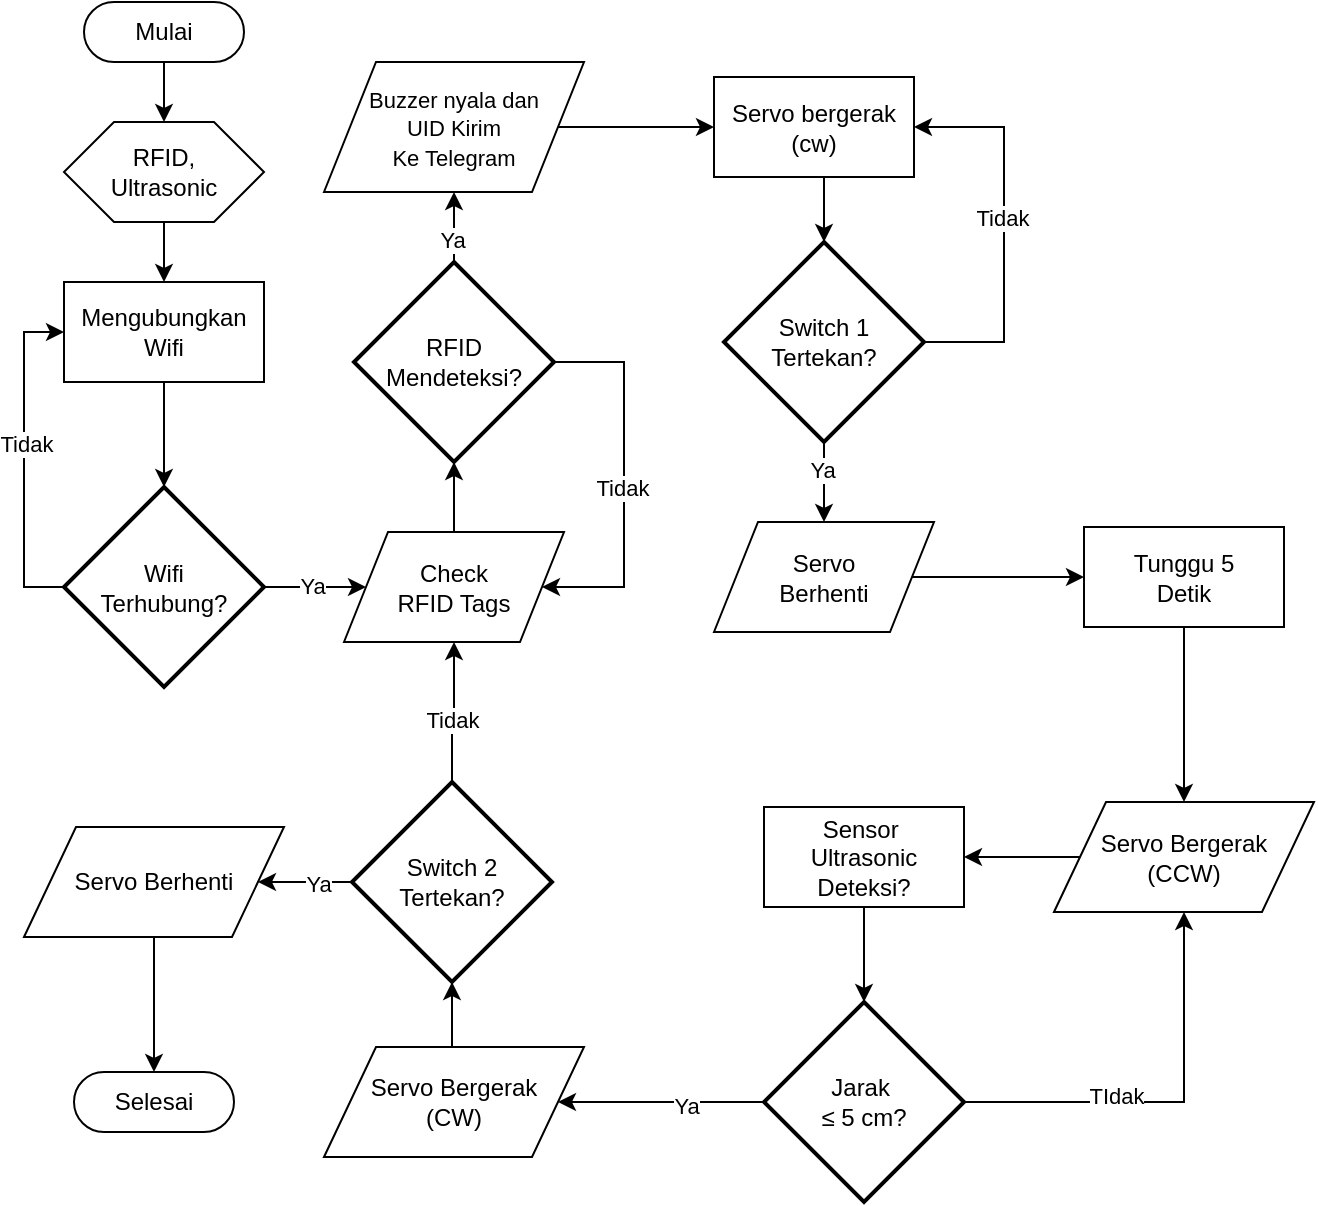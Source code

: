 <mxfile version="24.7.6">
  <diagram name="Halaman-1" id="CArCHthQXgdJU9u5TuaJ">
    <mxGraphModel grid="1" page="1" gridSize="10" guides="1" tooltips="1" connect="1" arrows="1" fold="1" pageScale="1" pageWidth="827" pageHeight="1169" math="0" shadow="0">
      <root>
        <mxCell id="0" />
        <mxCell id="1" parent="0" />
        <mxCell id="ACdmltPTw336xNPnN_Sd-6" style="edgeStyle=orthogonalEdgeStyle;rounded=0;orthogonalLoop=1;jettySize=auto;html=1;exitX=0.5;exitY=0.5;exitDx=0;exitDy=15;exitPerimeter=0;entryX=0.5;entryY=0;entryDx=0;entryDy=0;" edge="1" parent="1" source="ACdmltPTw336xNPnN_Sd-2" target="ACdmltPTw336xNPnN_Sd-5">
          <mxGeometry relative="1" as="geometry" />
        </mxCell>
        <mxCell id="ACdmltPTw336xNPnN_Sd-2" value="Mulai" style="html=1;dashed=0;whiteSpace=wrap;shape=mxgraph.dfd.start" vertex="1" parent="1">
          <mxGeometry x="110" y="160" width="80" height="30" as="geometry" />
        </mxCell>
        <mxCell id="ACdmltPTw336xNPnN_Sd-8" style="edgeStyle=orthogonalEdgeStyle;rounded=0;orthogonalLoop=1;jettySize=auto;html=1;exitX=0;exitY=0.5;exitDx=0;exitDy=0;exitPerimeter=0;entryX=0;entryY=0.5;entryDx=0;entryDy=0;" edge="1" parent="1" source="ACdmltPTw336xNPnN_Sd-3" target="ACdmltPTw336xNPnN_Sd-7">
          <mxGeometry relative="1" as="geometry" />
        </mxCell>
        <mxCell id="ACdmltPTw336xNPnN_Sd-11" value="Tidak" style="edgeLabel;html=1;align=center;verticalAlign=middle;resizable=0;points=[];" connectable="0" vertex="1" parent="ACdmltPTw336xNPnN_Sd-8">
          <mxGeometry x="0.09" y="-1" relative="1" as="geometry">
            <mxPoint as="offset" />
          </mxGeometry>
        </mxCell>
        <mxCell id="ACdmltPTw336xNPnN_Sd-14" style="edgeStyle=orthogonalEdgeStyle;rounded=0;orthogonalLoop=1;jettySize=auto;html=1;exitX=1;exitY=0.5;exitDx=0;exitDy=0;exitPerimeter=0;entryX=0;entryY=0.5;entryDx=0;entryDy=0;" edge="1" parent="1" source="ACdmltPTw336xNPnN_Sd-3" target="ACdmltPTw336xNPnN_Sd-13">
          <mxGeometry relative="1" as="geometry">
            <mxPoint x="220" y="430" as="targetPoint" />
          </mxGeometry>
        </mxCell>
        <mxCell id="ACdmltPTw336xNPnN_Sd-71" value="Ya" style="edgeLabel;html=1;align=center;verticalAlign=middle;resizable=0;points=[];" connectable="0" vertex="1" parent="ACdmltPTw336xNPnN_Sd-14">
          <mxGeometry x="-0.073" y="1" relative="1" as="geometry">
            <mxPoint as="offset" />
          </mxGeometry>
        </mxCell>
        <mxCell id="ACdmltPTw336xNPnN_Sd-3" value="Wifi&lt;div&gt;Terhubung?&lt;/div&gt;" style="strokeWidth=2;html=1;shape=mxgraph.flowchart.decision;whiteSpace=wrap;" vertex="1" parent="1">
          <mxGeometry x="100" y="402.5" width="100" height="100" as="geometry" />
        </mxCell>
        <mxCell id="ACdmltPTw336xNPnN_Sd-9" style="edgeStyle=orthogonalEdgeStyle;rounded=0;orthogonalLoop=1;jettySize=auto;html=1;exitX=0.5;exitY=1;exitDx=0;exitDy=0;entryX=0.5;entryY=0;entryDx=0;entryDy=0;" edge="1" parent="1" source="ACdmltPTw336xNPnN_Sd-5" target="ACdmltPTw336xNPnN_Sd-7">
          <mxGeometry relative="1" as="geometry" />
        </mxCell>
        <mxCell id="ACdmltPTw336xNPnN_Sd-5" value="RFID,&lt;div&gt;Ultrasonic&lt;/div&gt;" style="shape=hexagon;perimeter=hexagonPerimeter2;whiteSpace=wrap;html=1;size=0.25" vertex="1" parent="1">
          <mxGeometry x="100" y="220" width="100" height="50" as="geometry" />
        </mxCell>
        <mxCell id="ACdmltPTw336xNPnN_Sd-7" value="Mengubungkan&lt;div&gt;Wifi&lt;/div&gt;" style="html=1;dashed=0;whiteSpace=wrap;" vertex="1" parent="1">
          <mxGeometry x="100" y="300" width="100" height="50" as="geometry" />
        </mxCell>
        <mxCell id="ACdmltPTw336xNPnN_Sd-10" style="edgeStyle=orthogonalEdgeStyle;rounded=0;orthogonalLoop=1;jettySize=auto;html=1;exitX=0.5;exitY=1;exitDx=0;exitDy=0;entryX=0.5;entryY=0;entryDx=0;entryDy=0;entryPerimeter=0;" edge="1" parent="1" source="ACdmltPTw336xNPnN_Sd-7" target="ACdmltPTw336xNPnN_Sd-3">
          <mxGeometry relative="1" as="geometry" />
        </mxCell>
        <mxCell id="ACdmltPTw336xNPnN_Sd-13" value="Check&lt;div&gt;RFID Tags&lt;/div&gt;" style="shape=parallelogram;perimeter=parallelogramPerimeter;whiteSpace=wrap;html=1;dashed=0;" vertex="1" parent="1">
          <mxGeometry x="240" y="425" width="110" height="55" as="geometry" />
        </mxCell>
        <mxCell id="ACdmltPTw336xNPnN_Sd-21" style="edgeStyle=orthogonalEdgeStyle;rounded=0;orthogonalLoop=1;jettySize=auto;html=1;exitX=1;exitY=0.5;exitDx=0;exitDy=0;exitPerimeter=0;entryX=1;entryY=0.5;entryDx=0;entryDy=0;" edge="1" parent="1" source="ACdmltPTw336xNPnN_Sd-17" target="ACdmltPTw336xNPnN_Sd-13">
          <mxGeometry relative="1" as="geometry">
            <mxPoint x="390" y="450" as="targetPoint" />
            <Array as="points">
              <mxPoint x="380" y="340" />
              <mxPoint x="380" y="453" />
            </Array>
          </mxGeometry>
        </mxCell>
        <mxCell id="ACdmltPTw336xNPnN_Sd-22" value="Tidak" style="edgeLabel;html=1;align=center;verticalAlign=middle;resizable=0;points=[];" connectable="0" vertex="1" parent="ACdmltPTw336xNPnN_Sd-21">
          <mxGeometry x="0.04" y="-1" relative="1" as="geometry">
            <mxPoint as="offset" />
          </mxGeometry>
        </mxCell>
        <mxCell id="ACdmltPTw336xNPnN_Sd-26" style="edgeStyle=orthogonalEdgeStyle;rounded=0;orthogonalLoop=1;jettySize=auto;html=1;exitX=0.5;exitY=0;exitDx=0;exitDy=0;exitPerimeter=0;entryX=0.5;entryY=1;entryDx=0;entryDy=0;" edge="1" parent="1" source="ACdmltPTw336xNPnN_Sd-17" target="ACdmltPTw336xNPnN_Sd-25">
          <mxGeometry relative="1" as="geometry" />
        </mxCell>
        <mxCell id="ACdmltPTw336xNPnN_Sd-72" value="Ya" style="edgeLabel;html=1;align=center;verticalAlign=middle;resizable=0;points=[];" connectable="0" vertex="1" parent="ACdmltPTw336xNPnN_Sd-26">
          <mxGeometry x="-0.292" y="1" relative="1" as="geometry">
            <mxPoint y="1" as="offset" />
          </mxGeometry>
        </mxCell>
        <mxCell id="ACdmltPTw336xNPnN_Sd-17" value="RFID&lt;div&gt;Mendeteksi?&lt;/div&gt;" style="strokeWidth=2;html=1;shape=mxgraph.flowchart.decision;whiteSpace=wrap;" vertex="1" parent="1">
          <mxGeometry x="245" y="290" width="100" height="100" as="geometry" />
        </mxCell>
        <mxCell id="ACdmltPTw336xNPnN_Sd-18" style="edgeStyle=orthogonalEdgeStyle;rounded=0;orthogonalLoop=1;jettySize=auto;html=1;exitX=0.5;exitY=0;exitDx=0;exitDy=0;entryX=0.5;entryY=1;entryDx=0;entryDy=0;entryPerimeter=0;" edge="1" parent="1" source="ACdmltPTw336xNPnN_Sd-13" target="ACdmltPTw336xNPnN_Sd-17">
          <mxGeometry relative="1" as="geometry" />
        </mxCell>
        <mxCell id="ACdmltPTw336xNPnN_Sd-29" style="edgeStyle=orthogonalEdgeStyle;rounded=0;orthogonalLoop=1;jettySize=auto;html=1;exitX=1;exitY=0.5;exitDx=0;exitDy=0;entryX=0;entryY=0.5;entryDx=0;entryDy=0;" edge="1" parent="1" source="ACdmltPTw336xNPnN_Sd-25" target="ACdmltPTw336xNPnN_Sd-28">
          <mxGeometry relative="1" as="geometry" />
        </mxCell>
        <mxCell id="ACdmltPTw336xNPnN_Sd-25" value="&lt;font style=&quot;font-size: 11px;&quot;&gt;Buzzer nyala dan&lt;/font&gt;&lt;div&gt;&lt;font style=&quot;font-size: 11px;&quot;&gt;UID Kirim&lt;/font&gt;&lt;div&gt;&lt;font style=&quot;font-size: 11px;&quot;&gt;Ke Telegram&lt;/font&gt;&lt;/div&gt;&lt;/div&gt;" style="shape=parallelogram;perimeter=parallelogramPerimeter;whiteSpace=wrap;html=1;dashed=0;" vertex="1" parent="1">
          <mxGeometry x="230" y="190" width="130" height="65" as="geometry" />
        </mxCell>
        <mxCell id="ACdmltPTw336xNPnN_Sd-28" value="Servo bergerak&lt;div&gt;(cw)&lt;/div&gt;" style="html=1;dashed=0;whiteSpace=wrap;" vertex="1" parent="1">
          <mxGeometry x="425" y="197.5" width="100" height="50" as="geometry" />
        </mxCell>
        <mxCell id="ACdmltPTw336xNPnN_Sd-35" style="edgeStyle=orthogonalEdgeStyle;rounded=0;orthogonalLoop=1;jettySize=auto;html=1;exitX=0.5;exitY=1;exitDx=0;exitDy=0;exitPerimeter=0;entryX=0.5;entryY=0;entryDx=0;entryDy=0;" edge="1" parent="1" source="ACdmltPTw336xNPnN_Sd-30" target="ACdmltPTw336xNPnN_Sd-34">
          <mxGeometry relative="1" as="geometry" />
        </mxCell>
        <mxCell id="ACdmltPTw336xNPnN_Sd-36" value="Ya" style="edgeLabel;html=1;align=center;verticalAlign=middle;resizable=0;points=[];" connectable="0" vertex="1" parent="ACdmltPTw336xNPnN_Sd-35">
          <mxGeometry x="-0.3" y="-1" relative="1" as="geometry">
            <mxPoint as="offset" />
          </mxGeometry>
        </mxCell>
        <mxCell id="ACdmltPTw336xNPnN_Sd-37" style="edgeStyle=orthogonalEdgeStyle;rounded=0;orthogonalLoop=1;jettySize=auto;html=1;exitX=1;exitY=0.5;exitDx=0;exitDy=0;exitPerimeter=0;entryX=1;entryY=0.5;entryDx=0;entryDy=0;" edge="1" parent="1" source="ACdmltPTw336xNPnN_Sd-30" target="ACdmltPTw336xNPnN_Sd-28">
          <mxGeometry relative="1" as="geometry">
            <Array as="points">
              <mxPoint x="570" y="330" />
              <mxPoint x="570" y="223" />
            </Array>
          </mxGeometry>
        </mxCell>
        <mxCell id="ACdmltPTw336xNPnN_Sd-38" value="Tidak" style="edgeLabel;html=1;align=center;verticalAlign=middle;resizable=0;points=[];" connectable="0" vertex="1" parent="ACdmltPTw336xNPnN_Sd-37">
          <mxGeometry x="0.063" y="1" relative="1" as="geometry">
            <mxPoint as="offset" />
          </mxGeometry>
        </mxCell>
        <mxCell id="ACdmltPTw336xNPnN_Sd-30" value="Switch 1&lt;div&gt;Tertekan?&lt;/div&gt;" style="strokeWidth=2;html=1;shape=mxgraph.flowchart.decision;whiteSpace=wrap;" vertex="1" parent="1">
          <mxGeometry x="430" y="280" width="100" height="100" as="geometry" />
        </mxCell>
        <mxCell id="ACdmltPTw336xNPnN_Sd-31" style="edgeStyle=orthogonalEdgeStyle;rounded=0;orthogonalLoop=1;jettySize=auto;html=1;exitX=0.5;exitY=1;exitDx=0;exitDy=0;entryX=0.5;entryY=0;entryDx=0;entryDy=0;entryPerimeter=0;" edge="1" parent="1" source="ACdmltPTw336xNPnN_Sd-28" target="ACdmltPTw336xNPnN_Sd-30">
          <mxGeometry relative="1" as="geometry" />
        </mxCell>
        <mxCell id="ACdmltPTw336xNPnN_Sd-40" style="edgeStyle=orthogonalEdgeStyle;rounded=0;orthogonalLoop=1;jettySize=auto;html=1;exitX=1;exitY=0.5;exitDx=0;exitDy=0;entryX=0;entryY=0.5;entryDx=0;entryDy=0;" edge="1" parent="1" source="ACdmltPTw336xNPnN_Sd-34" target="ACdmltPTw336xNPnN_Sd-39">
          <mxGeometry relative="1" as="geometry" />
        </mxCell>
        <mxCell id="ACdmltPTw336xNPnN_Sd-34" value="Servo&lt;div&gt;Berhenti&lt;/div&gt;" style="shape=parallelogram;perimeter=parallelogramPerimeter;whiteSpace=wrap;html=1;dashed=0;" vertex="1" parent="1">
          <mxGeometry x="425" y="420" width="110" height="55" as="geometry" />
        </mxCell>
        <mxCell id="ACdmltPTw336xNPnN_Sd-50" style="edgeStyle=orthogonalEdgeStyle;rounded=0;orthogonalLoop=1;jettySize=auto;html=1;exitX=0.5;exitY=1;exitDx=0;exitDy=0;entryX=0.5;entryY=0;entryDx=0;entryDy=0;" edge="1" parent="1" source="ACdmltPTw336xNPnN_Sd-39" target="ACdmltPTw336xNPnN_Sd-42">
          <mxGeometry relative="1" as="geometry" />
        </mxCell>
        <mxCell id="ACdmltPTw336xNPnN_Sd-39" value="Tunggu 5&lt;div&gt;Detik&lt;/div&gt;" style="html=1;dashed=0;whiteSpace=wrap;" vertex="1" parent="1">
          <mxGeometry x="610" y="422.5" width="100" height="50" as="geometry" />
        </mxCell>
        <mxCell id="ACdmltPTw336xNPnN_Sd-51" style="edgeStyle=orthogonalEdgeStyle;rounded=0;orthogonalLoop=1;jettySize=auto;html=1;exitX=0;exitY=0.5;exitDx=0;exitDy=0;entryX=1;entryY=0.5;entryDx=0;entryDy=0;" edge="1" parent="1" source="ACdmltPTw336xNPnN_Sd-42" target="ACdmltPTw336xNPnN_Sd-44">
          <mxGeometry relative="1" as="geometry" />
        </mxCell>
        <mxCell id="ACdmltPTw336xNPnN_Sd-42" value="Servo Bergerak&lt;div&gt;(CCW)&lt;/div&gt;" style="shape=parallelogram;perimeter=parallelogramPerimeter;whiteSpace=wrap;html=1;dashed=0;" vertex="1" parent="1">
          <mxGeometry x="595" y="560" width="130" height="55" as="geometry" />
        </mxCell>
        <mxCell id="ACdmltPTw336xNPnN_Sd-44" value="Sensor&amp;nbsp;&lt;div&gt;Ultrasonic Deteksi?&lt;/div&gt;" style="html=1;dashed=0;whiteSpace=wrap;" vertex="1" parent="1">
          <mxGeometry x="450" y="562.5" width="100" height="50" as="geometry" />
        </mxCell>
        <mxCell id="ACdmltPTw336xNPnN_Sd-53" style="edgeStyle=orthogonalEdgeStyle;rounded=0;orthogonalLoop=1;jettySize=auto;html=1;exitX=1;exitY=0.5;exitDx=0;exitDy=0;exitPerimeter=0;entryX=0.5;entryY=1;entryDx=0;entryDy=0;" edge="1" parent="1" source="ACdmltPTw336xNPnN_Sd-47" target="ACdmltPTw336xNPnN_Sd-42">
          <mxGeometry relative="1" as="geometry" />
        </mxCell>
        <mxCell id="ACdmltPTw336xNPnN_Sd-54" value="TIdak" style="edgeLabel;html=1;align=center;verticalAlign=middle;resizable=0;points=[];" connectable="0" vertex="1" parent="ACdmltPTw336xNPnN_Sd-53">
          <mxGeometry x="-0.259" y="3" relative="1" as="geometry">
            <mxPoint as="offset" />
          </mxGeometry>
        </mxCell>
        <mxCell id="ACdmltPTw336xNPnN_Sd-56" style="edgeStyle=orthogonalEdgeStyle;rounded=0;orthogonalLoop=1;jettySize=auto;html=1;exitX=0;exitY=0.5;exitDx=0;exitDy=0;exitPerimeter=0;entryX=1;entryY=0.5;entryDx=0;entryDy=0;" edge="1" parent="1" source="ACdmltPTw336xNPnN_Sd-47" target="ACdmltPTw336xNPnN_Sd-55">
          <mxGeometry relative="1" as="geometry" />
        </mxCell>
        <mxCell id="ACdmltPTw336xNPnN_Sd-57" value="Ya" style="edgeLabel;html=1;align=center;verticalAlign=middle;resizable=0;points=[];" connectable="0" vertex="1" parent="ACdmltPTw336xNPnN_Sd-56">
          <mxGeometry x="-0.245" y="2" relative="1" as="geometry">
            <mxPoint as="offset" />
          </mxGeometry>
        </mxCell>
        <mxCell id="ACdmltPTw336xNPnN_Sd-47" value="Jarak&amp;nbsp;&lt;div&gt;≤ 5&amp;nbsp;cm?&lt;/div&gt;" style="strokeWidth=2;html=1;shape=mxgraph.flowchart.decision;whiteSpace=wrap;" vertex="1" parent="1">
          <mxGeometry x="450" y="660" width="100" height="100" as="geometry" />
        </mxCell>
        <mxCell id="ACdmltPTw336xNPnN_Sd-52" style="edgeStyle=orthogonalEdgeStyle;rounded=0;orthogonalLoop=1;jettySize=auto;html=1;exitX=0.5;exitY=1;exitDx=0;exitDy=0;entryX=0.5;entryY=0;entryDx=0;entryDy=0;entryPerimeter=0;" edge="1" parent="1" source="ACdmltPTw336xNPnN_Sd-44" target="ACdmltPTw336xNPnN_Sd-47">
          <mxGeometry relative="1" as="geometry" />
        </mxCell>
        <mxCell id="ACdmltPTw336xNPnN_Sd-55" value="Servo Bergerak&lt;div&gt;(CW)&lt;/div&gt;" style="shape=parallelogram;perimeter=parallelogramPerimeter;whiteSpace=wrap;html=1;dashed=0;" vertex="1" parent="1">
          <mxGeometry x="230" y="682.5" width="130" height="55" as="geometry" />
        </mxCell>
        <mxCell id="ACdmltPTw336xNPnN_Sd-63" style="edgeStyle=orthogonalEdgeStyle;rounded=0;orthogonalLoop=1;jettySize=auto;html=1;exitX=0.5;exitY=0;exitDx=0;exitDy=0;exitPerimeter=0;entryX=0.5;entryY=1;entryDx=0;entryDy=0;" edge="1" parent="1" source="ACdmltPTw336xNPnN_Sd-58" target="ACdmltPTw336xNPnN_Sd-13">
          <mxGeometry relative="1" as="geometry" />
        </mxCell>
        <mxCell id="ACdmltPTw336xNPnN_Sd-64" value="Tidak" style="edgeLabel;html=1;align=center;verticalAlign=middle;resizable=0;points=[];" connectable="0" vertex="1" parent="ACdmltPTw336xNPnN_Sd-63">
          <mxGeometry x="-0.088" relative="1" as="geometry">
            <mxPoint y="1" as="offset" />
          </mxGeometry>
        </mxCell>
        <mxCell id="ACdmltPTw336xNPnN_Sd-67" style="edgeStyle=orthogonalEdgeStyle;rounded=0;orthogonalLoop=1;jettySize=auto;html=1;exitX=0;exitY=0.5;exitDx=0;exitDy=0;exitPerimeter=0;" edge="1" parent="1" source="ACdmltPTw336xNPnN_Sd-58" target="ACdmltPTw336xNPnN_Sd-66">
          <mxGeometry relative="1" as="geometry" />
        </mxCell>
        <mxCell id="ACdmltPTw336xNPnN_Sd-70" value="Ya" style="edgeLabel;html=1;align=center;verticalAlign=middle;resizable=0;points=[];" connectable="0" vertex="1" parent="ACdmltPTw336xNPnN_Sd-67">
          <mxGeometry x="-0.018" y="1" relative="1" as="geometry">
            <mxPoint as="offset" />
          </mxGeometry>
        </mxCell>
        <mxCell id="ACdmltPTw336xNPnN_Sd-58" value="Switch 2&lt;div&gt;Tertekan?&lt;/div&gt;" style="strokeWidth=2;html=1;shape=mxgraph.flowchart.decision;whiteSpace=wrap;" vertex="1" parent="1">
          <mxGeometry x="244" y="550" width="100" height="100" as="geometry" />
        </mxCell>
        <mxCell id="ACdmltPTw336xNPnN_Sd-59" style="edgeStyle=orthogonalEdgeStyle;rounded=0;orthogonalLoop=1;jettySize=auto;html=1;exitX=0.5;exitY=0;exitDx=0;exitDy=0;entryX=0.5;entryY=1;entryDx=0;entryDy=0;entryPerimeter=0;" edge="1" parent="1" source="ACdmltPTw336xNPnN_Sd-55" target="ACdmltPTw336xNPnN_Sd-58">
          <mxGeometry relative="1" as="geometry" />
        </mxCell>
        <mxCell id="ACdmltPTw336xNPnN_Sd-66" value="Servo Berhenti" style="shape=parallelogram;perimeter=parallelogramPerimeter;whiteSpace=wrap;html=1;dashed=0;" vertex="1" parent="1">
          <mxGeometry x="80" y="572.5" width="130" height="55" as="geometry" />
        </mxCell>
        <mxCell id="ACdmltPTw336xNPnN_Sd-68" value="Selesai" style="html=1;dashed=0;whiteSpace=wrap;shape=mxgraph.dfd.start" vertex="1" parent="1">
          <mxGeometry x="105" y="695" width="80" height="30" as="geometry" />
        </mxCell>
        <mxCell id="ACdmltPTw336xNPnN_Sd-69" style="edgeStyle=orthogonalEdgeStyle;rounded=0;orthogonalLoop=1;jettySize=auto;html=1;exitX=0.5;exitY=1;exitDx=0;exitDy=0;entryX=0.5;entryY=0.5;entryDx=0;entryDy=-15;entryPerimeter=0;" edge="1" parent="1" source="ACdmltPTw336xNPnN_Sd-66" target="ACdmltPTw336xNPnN_Sd-68">
          <mxGeometry relative="1" as="geometry" />
        </mxCell>
        <mxCell id="3TH-bmVuzENXJ3fO-jtz-3" style="edgeStyle=orthogonalEdgeStyle;rounded=0;orthogonalLoop=1;jettySize=auto;html=1;exitX=0;exitY=0.5;exitDx=0;exitDy=0;exitPerimeter=0;entryX=0;entryY=0.5;entryDx=0;entryDy=0;" edge="1" parent="1">
          <mxGeometry relative="1" as="geometry">
            <mxPoint x="50" y="1102.5" as="sourcePoint" />
          </mxGeometry>
        </mxCell>
        <mxCell id="3TH-bmVuzENXJ3fO-jtz-4" value="Tidak" style="edgeLabel;html=1;align=center;verticalAlign=middle;resizable=0;points=[];" connectable="0" vertex="1" parent="3TH-bmVuzENXJ3fO-jtz-3">
          <mxGeometry x="0.09" y="-1" relative="1" as="geometry">
            <mxPoint as="offset" />
          </mxGeometry>
        </mxCell>
      </root>
    </mxGraphModel>
  </diagram>
</mxfile>
